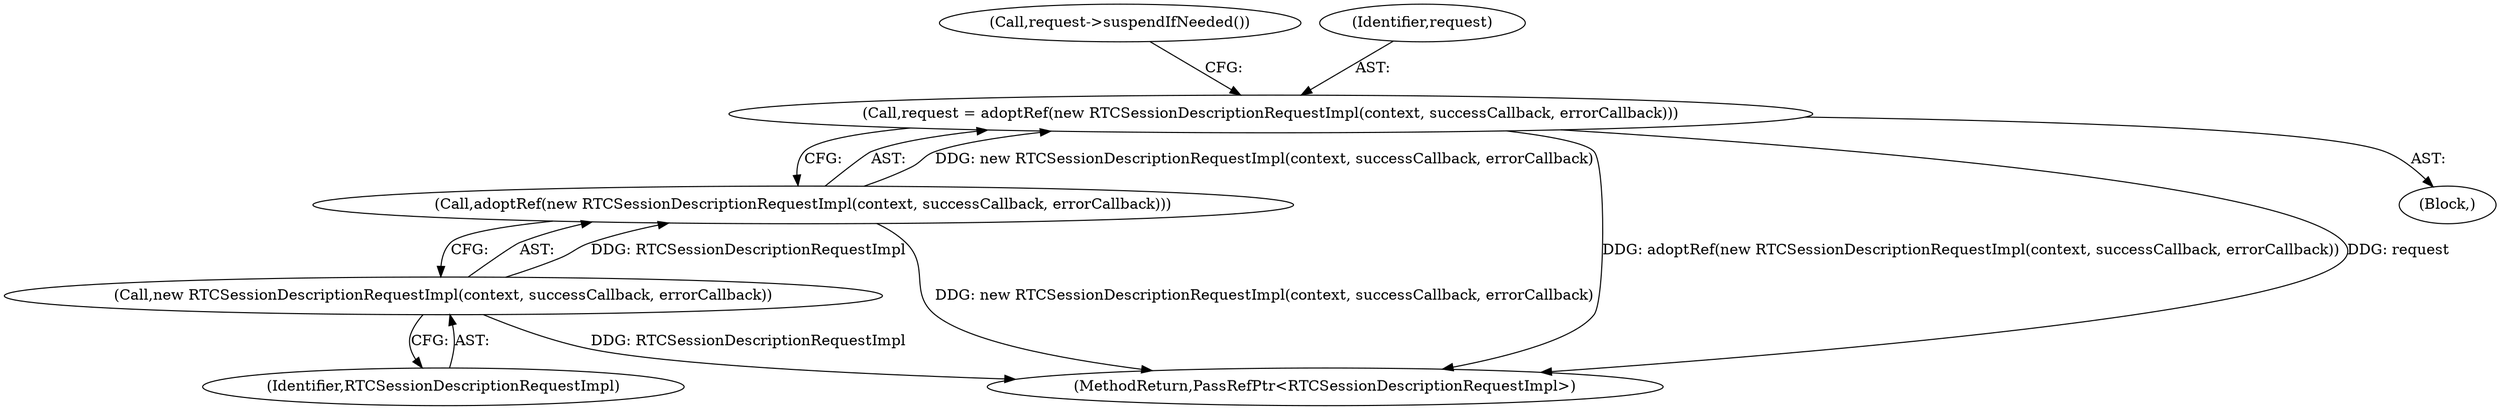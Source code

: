 digraph "1_Chrome_ab5e55ff333def909d025ac45da9ffa0d88a63f2_6@del" {
"1000106" [label="(Call,request = adoptRef(new RTCSessionDescriptionRequestImpl(context, successCallback, errorCallback)))"];
"1000108" [label="(Call,adoptRef(new RTCSessionDescriptionRequestImpl(context, successCallback, errorCallback)))"];
"1000109" [label="(Call,new RTCSessionDescriptionRequestImpl(context, successCallback, errorCallback))"];
"1000111" [label="(Call,request->suspendIfNeeded())"];
"1000107" [label="(Identifier,request)"];
"1000106" [label="(Call,request = adoptRef(new RTCSessionDescriptionRequestImpl(context, successCallback, errorCallback)))"];
"1000114" [label="(MethodReturn,PassRefPtr<RTCSessionDescriptionRequestImpl>)"];
"1000104" [label="(Block,)"];
"1000108" [label="(Call,adoptRef(new RTCSessionDescriptionRequestImpl(context, successCallback, errorCallback)))"];
"1000109" [label="(Call,new RTCSessionDescriptionRequestImpl(context, successCallback, errorCallback))"];
"1000110" [label="(Identifier,RTCSessionDescriptionRequestImpl)"];
"1000106" -> "1000104"  [label="AST: "];
"1000106" -> "1000108"  [label="CFG: "];
"1000107" -> "1000106"  [label="AST: "];
"1000108" -> "1000106"  [label="AST: "];
"1000111" -> "1000106"  [label="CFG: "];
"1000106" -> "1000114"  [label="DDG: adoptRef(new RTCSessionDescriptionRequestImpl(context, successCallback, errorCallback))"];
"1000106" -> "1000114"  [label="DDG: request"];
"1000108" -> "1000106"  [label="DDG: new RTCSessionDescriptionRequestImpl(context, successCallback, errorCallback)"];
"1000108" -> "1000109"  [label="CFG: "];
"1000109" -> "1000108"  [label="AST: "];
"1000108" -> "1000114"  [label="DDG: new RTCSessionDescriptionRequestImpl(context, successCallback, errorCallback)"];
"1000109" -> "1000108"  [label="DDG: RTCSessionDescriptionRequestImpl"];
"1000109" -> "1000110"  [label="CFG: "];
"1000110" -> "1000109"  [label="AST: "];
"1000109" -> "1000114"  [label="DDG: RTCSessionDescriptionRequestImpl"];
}
